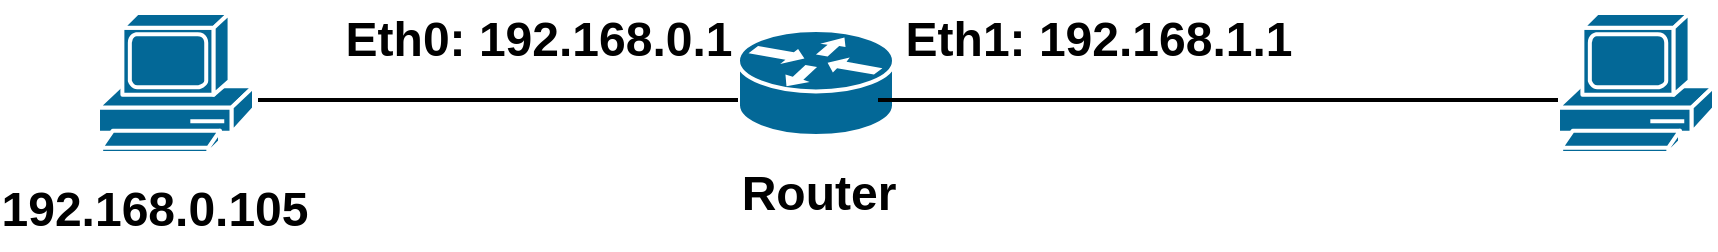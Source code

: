 <mxfile version="17.4.5" type="device"><diagram name="Page-1" id="c37626ed-c26b-45fb-9056-f9ebc6bb27b6"><mxGraphModel dx="1038" dy="571" grid="1" gridSize="10" guides="1" tooltips="1" connect="1" arrows="1" fold="1" page="1" pageScale="1" pageWidth="1100" pageHeight="850" background="none" math="0" shadow="0"><root><mxCell id="0"/><mxCell id="1" parent="0"/><mxCell id="lRMxInM0rORFAn0YpV9r-2" value="" style="shape=mxgraph.cisco.routers.router;sketch=0;html=1;pointerEvents=1;dashed=0;fillColor=#036897;strokeColor=#ffffff;strokeWidth=2;verticalLabelPosition=bottom;verticalAlign=top;align=center;outlineConnect=0;" vertex="1" parent="1"><mxGeometry x="460" y="440" width="78" height="53" as="geometry"/></mxCell><mxCell id="lRMxInM0rORFAn0YpV9r-5" value="" style="shape=mxgraph.cisco.computers_and_peripherals.pc;sketch=0;html=1;pointerEvents=1;dashed=0;fillColor=#036897;strokeColor=#ffffff;strokeWidth=2;verticalLabelPosition=bottom;verticalAlign=top;align=center;outlineConnect=0;" vertex="1" parent="1"><mxGeometry x="140" y="431.5" width="78" height="70" as="geometry"/></mxCell><mxCell id="lRMxInM0rORFAn0YpV9r-6" value="" style="shape=mxgraph.cisco.computers_and_peripherals.pc;sketch=0;html=1;pointerEvents=1;dashed=0;fillColor=#036897;strokeColor=#ffffff;strokeWidth=2;verticalLabelPosition=bottom;verticalAlign=top;align=center;outlineConnect=0;" vertex="1" parent="1"><mxGeometry x="870" y="431.5" width="78" height="70" as="geometry"/></mxCell><mxCell id="lRMxInM0rORFAn0YpV9r-7" value="" style="line;strokeWidth=2;html=1;" vertex="1" parent="1"><mxGeometry x="220" y="470" width="240" height="10" as="geometry"/></mxCell><mxCell id="lRMxInM0rORFAn0YpV9r-8" value="" style="line;strokeWidth=2;html=1;" vertex="1" parent="1"><mxGeometry x="530" y="470" width="340" height="10" as="geometry"/></mxCell><mxCell id="lRMxInM0rORFAn0YpV9r-9" value="Router" style="text;strokeColor=none;fillColor=none;html=1;fontSize=24;fontStyle=1;verticalAlign=middle;align=center;" vertex="1" parent="1"><mxGeometry x="450" y="501.5" width="100" height="40" as="geometry"/></mxCell><mxCell id="lRMxInM0rORFAn0YpV9r-10" value="192.168.0.105" style="text;strokeColor=none;fillColor=none;html=1;fontSize=24;fontStyle=1;verticalAlign=middle;align=center;" vertex="1" parent="1"><mxGeometry x="118" y="510" width="100" height="40" as="geometry"/></mxCell><mxCell id="lRMxInM0rORFAn0YpV9r-11" value="Eth0: 192.168.0.1" style="text;strokeColor=none;fillColor=none;html=1;fontSize=24;fontStyle=1;verticalAlign=middle;align=center;" vertex="1" parent="1"><mxGeometry x="310" y="425" width="100" height="40" as="geometry"/></mxCell><mxCell id="lRMxInM0rORFAn0YpV9r-13" value="Eth1: 192.168.1.1" style="text;strokeColor=none;fillColor=none;html=1;fontSize=24;fontStyle=1;verticalAlign=middle;align=center;" vertex="1" parent="1"><mxGeometry x="590" y="425" width="100" height="40" as="geometry"/></mxCell></root></mxGraphModel></diagram></mxfile>